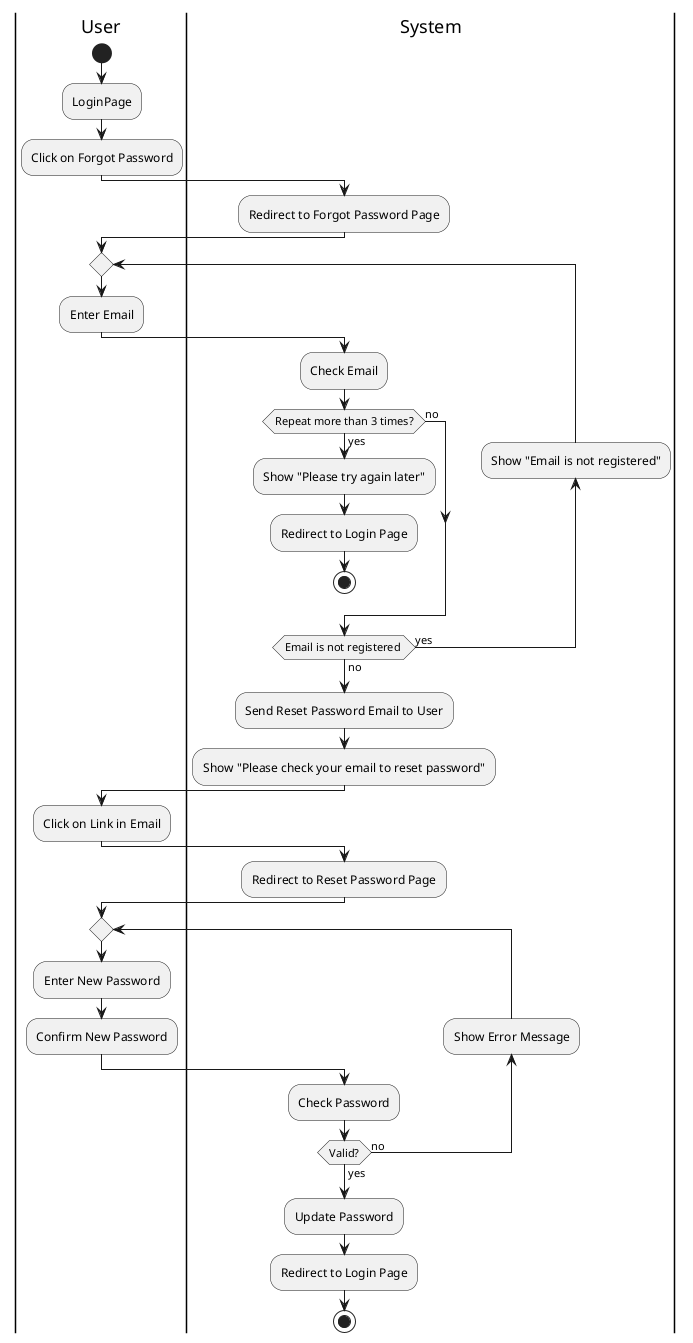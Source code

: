 @startuml

|User|
start
:LoginPage;
:Click on Forgot Password;
|System|
:Redirect to Forgot Password Page;
|User|
repeat
:Enter Email;
|System|
:Check Email;

if (Repeat more than 3 times?) then (yes)
:Show "Please try again later";
:Redirect to Login Page;
stop
else (no)
endif
backward :Show "Email is not registered";
repeat while (Email is not registered ) is (yes) not (no)
:Send Reset Password Email to User;
:Show "Please check your email to reset password";
|User|
:Click on Link in Email;
|System|
:Redirect to Reset Password Page;
|User|
repeat
:Enter New Password;
:Confirm New Password;
|System|
:Check Password;
backward :Show Error Message;
repeat while (Valid?) is (no) not (yes)
:Update Password;
:Redirect to Login Page;

stop

@enduml

